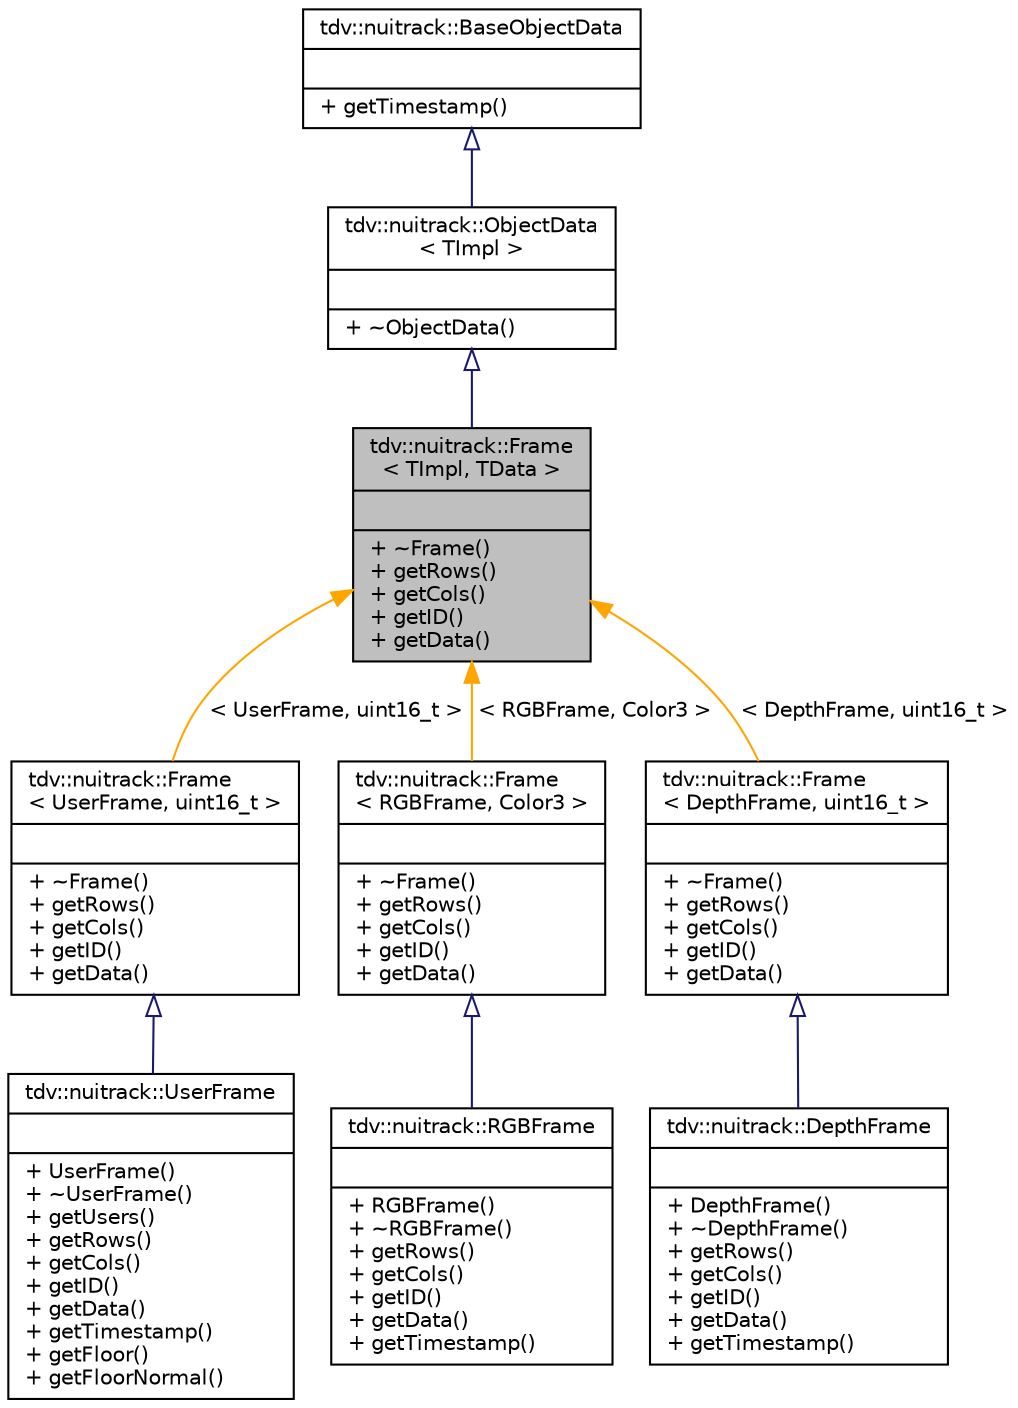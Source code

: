 digraph "tdv::nuitrack::Frame&lt; TImpl, TData &gt;"
{
  edge [fontname="Helvetica",fontsize="10",labelfontname="Helvetica",labelfontsize="10"];
  node [fontname="Helvetica",fontsize="10",shape=record];
  Node1 [label="{tdv::nuitrack::Frame\l\< TImpl, TData \>\n||+ ~Frame()\l+ getRows()\l+ getCols()\l+ getID()\l+ getData()\l}",height=0.2,width=0.4,color="black", fillcolor="grey75", style="filled" fontcolor="black"];
  Node2 -> Node1 [dir="back",color="midnightblue",fontsize="10",style="solid",arrowtail="onormal",fontname="Helvetica"];
  Node2 [label="{tdv::nuitrack::ObjectData\l\< TImpl \>\n||+ ~ObjectData()\l}",height=0.2,width=0.4,color="black", fillcolor="white", style="filled",URL="$classtdv_1_1nuitrack_1_1ObjectData.html",tooltip="Generalized template for data with a timestamp. "];
  Node3 -> Node2 [dir="back",color="midnightblue",fontsize="10",style="solid",arrowtail="onormal",fontname="Helvetica"];
  Node3 [label="{tdv::nuitrack::BaseObjectData\n||+ getTimestamp()\l}",height=0.2,width=0.4,color="black", fillcolor="white", style="filled",URL="$classtdv_1_1nuitrack_1_1BaseObjectData.html",tooltip="Generalized class for data with a timestamp. "];
  Node1 -> Node4 [dir="back",color="orange",fontsize="10",style="solid",label=" \< UserFrame, uint16_t \>" ,fontname="Helvetica"];
  Node4 [label="{tdv::nuitrack::Frame\l\< UserFrame, uint16_t \>\n||+ ~Frame()\l+ getRows()\l+ getCols()\l+ getID()\l+ getData()\l}",height=0.2,width=0.4,color="black", fillcolor="white", style="filled",URL="$classtdv_1_1nuitrack_1_1Frame.html"];
  Node4 -> Node5 [dir="back",color="midnightblue",fontsize="10",style="solid",arrowtail="onormal",fontname="Helvetica"];
  Node5 [label="{tdv::nuitrack::UserFrame\n||+ UserFrame()\l+ ~UserFrame()\l+ getUsers()\l+ getRows()\l+ getCols()\l+ getID()\l+ getData()\l+ getTimestamp()\l+ getFloor()\l+ getFloorNormal()\l}",height=0.2,width=0.4,color="black", fillcolor="white", style="filled",URL="$classtdv_1_1nuitrack_1_1UserFrame.html",tooltip="Represents a user map with information about the floor. "];
  Node1 -> Node6 [dir="back",color="orange",fontsize="10",style="solid",label=" \< RGBFrame, Color3 \>" ,fontname="Helvetica"];
  Node6 [label="{tdv::nuitrack::Frame\l\< RGBFrame, Color3 \>\n||+ ~Frame()\l+ getRows()\l+ getCols()\l+ getID()\l+ getData()\l}",height=0.2,width=0.4,color="black", fillcolor="white", style="filled",URL="$classtdv_1_1nuitrack_1_1Frame.html"];
  Node6 -> Node7 [dir="back",color="midnightblue",fontsize="10",style="solid",arrowtail="onormal",fontname="Helvetica"];
  Node7 [label="{tdv::nuitrack::RGBFrame\n||+ RGBFrame()\l+ ~RGBFrame()\l+ getRows()\l+ getCols()\l+ getID()\l+ getData()\l+ getTimestamp()\l}",height=0.2,width=0.4,color="black", fillcolor="white", style="filled",URL="$classtdv_1_1nuitrack_1_1RGBFrame.html",tooltip="Stores a frame color map. "];
  Node1 -> Node8 [dir="back",color="orange",fontsize="10",style="solid",label=" \< DepthFrame, uint16_t \>" ,fontname="Helvetica"];
  Node8 [label="{tdv::nuitrack::Frame\l\< DepthFrame, uint16_t \>\n||+ ~Frame()\l+ getRows()\l+ getCols()\l+ getID()\l+ getData()\l}",height=0.2,width=0.4,color="black", fillcolor="white", style="filled",URL="$classtdv_1_1nuitrack_1_1Frame.html"];
  Node8 -> Node9 [dir="back",color="midnightblue",fontsize="10",style="solid",arrowtail="onormal",fontname="Helvetica"];
  Node9 [label="{tdv::nuitrack::DepthFrame\n||+ DepthFrame()\l+ ~DepthFrame()\l+ getRows()\l+ getCols()\l+ getID()\l+ getData()\l+ getTimestamp()\l}",height=0.2,width=0.4,color="black", fillcolor="white", style="filled",URL="$classtdv_1_1nuitrack_1_1DepthFrame.html",tooltip="Stores a frame depth map. "];
}
